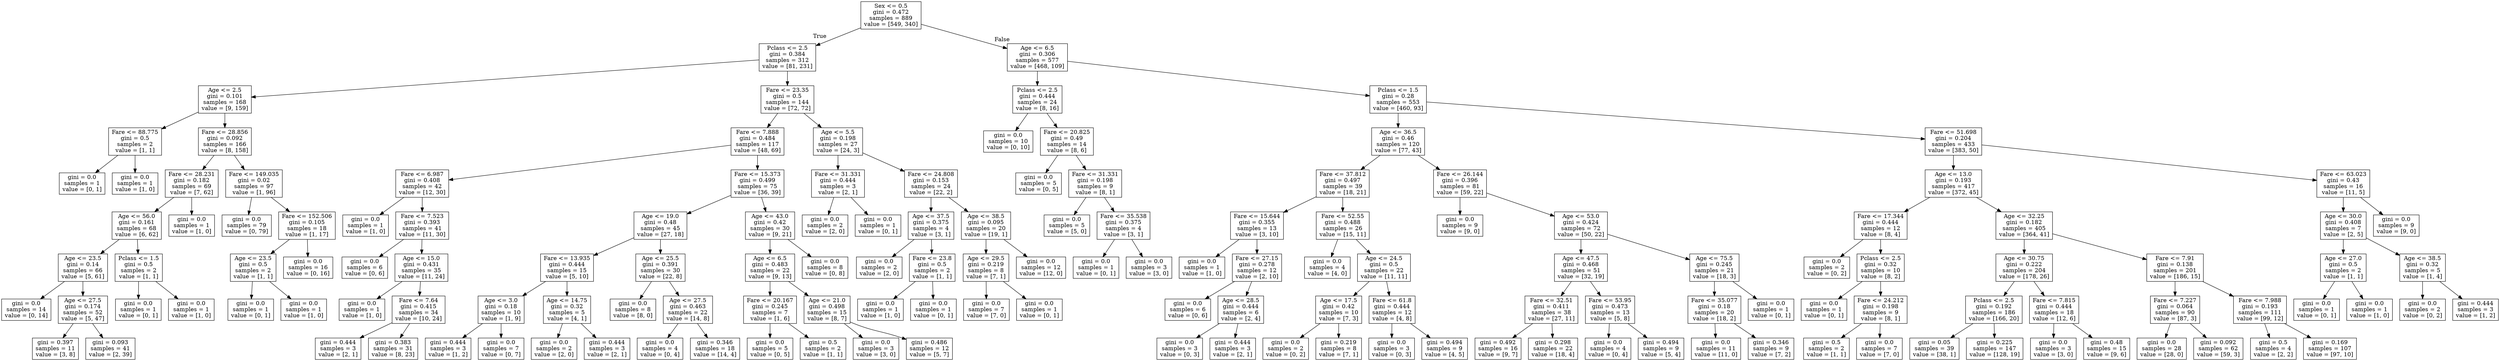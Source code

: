 digraph Tree {
node [shape=box] ;
0 [label="Sex <= 0.5\ngini = 0.472\nsamples = 889\nvalue = [549, 340]"] ;
1 [label="Pclass <= 2.5\ngini = 0.384\nsamples = 312\nvalue = [81, 231]"] ;
0 -> 1 [labeldistance=2.5, labelangle=45, headlabel="True"] ;
2 [label="Age <= 2.5\ngini = 0.101\nsamples = 168\nvalue = [9, 159]"] ;
1 -> 2 ;
3 [label="Fare <= 88.775\ngini = 0.5\nsamples = 2\nvalue = [1, 1]"] ;
2 -> 3 ;
4 [label="gini = 0.0\nsamples = 1\nvalue = [0, 1]"] ;
3 -> 4 ;
5 [label="gini = 0.0\nsamples = 1\nvalue = [1, 0]"] ;
3 -> 5 ;
6 [label="Fare <= 28.856\ngini = 0.092\nsamples = 166\nvalue = [8, 158]"] ;
2 -> 6 ;
7 [label="Fare <= 28.231\ngini = 0.182\nsamples = 69\nvalue = [7, 62]"] ;
6 -> 7 ;
8 [label="Age <= 56.0\ngini = 0.161\nsamples = 68\nvalue = [6, 62]"] ;
7 -> 8 ;
9 [label="Age <= 23.5\ngini = 0.14\nsamples = 66\nvalue = [5, 61]"] ;
8 -> 9 ;
10 [label="gini = 0.0\nsamples = 14\nvalue = [0, 14]"] ;
9 -> 10 ;
11 [label="Age <= 27.5\ngini = 0.174\nsamples = 52\nvalue = [5, 47]"] ;
9 -> 11 ;
12 [label="gini = 0.397\nsamples = 11\nvalue = [3, 8]"] ;
11 -> 12 ;
13 [label="gini = 0.093\nsamples = 41\nvalue = [2, 39]"] ;
11 -> 13 ;
14 [label="Pclass <= 1.5\ngini = 0.5\nsamples = 2\nvalue = [1, 1]"] ;
8 -> 14 ;
15 [label="gini = 0.0\nsamples = 1\nvalue = [0, 1]"] ;
14 -> 15 ;
16 [label="gini = 0.0\nsamples = 1\nvalue = [1, 0]"] ;
14 -> 16 ;
17 [label="gini = 0.0\nsamples = 1\nvalue = [1, 0]"] ;
7 -> 17 ;
18 [label="Fare <= 149.035\ngini = 0.02\nsamples = 97\nvalue = [1, 96]"] ;
6 -> 18 ;
19 [label="gini = 0.0\nsamples = 79\nvalue = [0, 79]"] ;
18 -> 19 ;
20 [label="Fare <= 152.506\ngini = 0.105\nsamples = 18\nvalue = [1, 17]"] ;
18 -> 20 ;
21 [label="Age <= 23.5\ngini = 0.5\nsamples = 2\nvalue = [1, 1]"] ;
20 -> 21 ;
22 [label="gini = 0.0\nsamples = 1\nvalue = [0, 1]"] ;
21 -> 22 ;
23 [label="gini = 0.0\nsamples = 1\nvalue = [1, 0]"] ;
21 -> 23 ;
24 [label="gini = 0.0\nsamples = 16\nvalue = [0, 16]"] ;
20 -> 24 ;
25 [label="Fare <= 23.35\ngini = 0.5\nsamples = 144\nvalue = [72, 72]"] ;
1 -> 25 ;
26 [label="Fare <= 7.888\ngini = 0.484\nsamples = 117\nvalue = [48, 69]"] ;
25 -> 26 ;
27 [label="Fare <= 6.987\ngini = 0.408\nsamples = 42\nvalue = [12, 30]"] ;
26 -> 27 ;
28 [label="gini = 0.0\nsamples = 1\nvalue = [1, 0]"] ;
27 -> 28 ;
29 [label="Fare <= 7.523\ngini = 0.393\nsamples = 41\nvalue = [11, 30]"] ;
27 -> 29 ;
30 [label="gini = 0.0\nsamples = 6\nvalue = [0, 6]"] ;
29 -> 30 ;
31 [label="Age <= 15.0\ngini = 0.431\nsamples = 35\nvalue = [11, 24]"] ;
29 -> 31 ;
32 [label="gini = 0.0\nsamples = 1\nvalue = [1, 0]"] ;
31 -> 32 ;
33 [label="Fare <= 7.64\ngini = 0.415\nsamples = 34\nvalue = [10, 24]"] ;
31 -> 33 ;
34 [label="gini = 0.444\nsamples = 3\nvalue = [2, 1]"] ;
33 -> 34 ;
35 [label="gini = 0.383\nsamples = 31\nvalue = [8, 23]"] ;
33 -> 35 ;
36 [label="Fare <= 15.373\ngini = 0.499\nsamples = 75\nvalue = [36, 39]"] ;
26 -> 36 ;
37 [label="Age <= 19.0\ngini = 0.48\nsamples = 45\nvalue = [27, 18]"] ;
36 -> 37 ;
38 [label="Fare <= 13.935\ngini = 0.444\nsamples = 15\nvalue = [5, 10]"] ;
37 -> 38 ;
39 [label="Age <= 3.0\ngini = 0.18\nsamples = 10\nvalue = [1, 9]"] ;
38 -> 39 ;
40 [label="gini = 0.444\nsamples = 3\nvalue = [1, 2]"] ;
39 -> 40 ;
41 [label="gini = 0.0\nsamples = 7\nvalue = [0, 7]"] ;
39 -> 41 ;
42 [label="Age <= 14.75\ngini = 0.32\nsamples = 5\nvalue = [4, 1]"] ;
38 -> 42 ;
43 [label="gini = 0.0\nsamples = 2\nvalue = [2, 0]"] ;
42 -> 43 ;
44 [label="gini = 0.444\nsamples = 3\nvalue = [2, 1]"] ;
42 -> 44 ;
45 [label="Age <= 25.5\ngini = 0.391\nsamples = 30\nvalue = [22, 8]"] ;
37 -> 45 ;
46 [label="gini = 0.0\nsamples = 8\nvalue = [8, 0]"] ;
45 -> 46 ;
47 [label="Age <= 27.5\ngini = 0.463\nsamples = 22\nvalue = [14, 8]"] ;
45 -> 47 ;
48 [label="gini = 0.0\nsamples = 4\nvalue = [0, 4]"] ;
47 -> 48 ;
49 [label="gini = 0.346\nsamples = 18\nvalue = [14, 4]"] ;
47 -> 49 ;
50 [label="Age <= 43.0\ngini = 0.42\nsamples = 30\nvalue = [9, 21]"] ;
36 -> 50 ;
51 [label="Age <= 6.5\ngini = 0.483\nsamples = 22\nvalue = [9, 13]"] ;
50 -> 51 ;
52 [label="Fare <= 20.167\ngini = 0.245\nsamples = 7\nvalue = [1, 6]"] ;
51 -> 52 ;
53 [label="gini = 0.0\nsamples = 5\nvalue = [0, 5]"] ;
52 -> 53 ;
54 [label="gini = 0.5\nsamples = 2\nvalue = [1, 1]"] ;
52 -> 54 ;
55 [label="Age <= 21.0\ngini = 0.498\nsamples = 15\nvalue = [8, 7]"] ;
51 -> 55 ;
56 [label="gini = 0.0\nsamples = 3\nvalue = [3, 0]"] ;
55 -> 56 ;
57 [label="gini = 0.486\nsamples = 12\nvalue = [5, 7]"] ;
55 -> 57 ;
58 [label="gini = 0.0\nsamples = 8\nvalue = [0, 8]"] ;
50 -> 58 ;
59 [label="Age <= 5.5\ngini = 0.198\nsamples = 27\nvalue = [24, 3]"] ;
25 -> 59 ;
60 [label="Fare <= 31.331\ngini = 0.444\nsamples = 3\nvalue = [2, 1]"] ;
59 -> 60 ;
61 [label="gini = 0.0\nsamples = 2\nvalue = [2, 0]"] ;
60 -> 61 ;
62 [label="gini = 0.0\nsamples = 1\nvalue = [0, 1]"] ;
60 -> 62 ;
63 [label="Fare <= 24.808\ngini = 0.153\nsamples = 24\nvalue = [22, 2]"] ;
59 -> 63 ;
64 [label="Age <= 37.5\ngini = 0.375\nsamples = 4\nvalue = [3, 1]"] ;
63 -> 64 ;
65 [label="gini = 0.0\nsamples = 2\nvalue = [2, 0]"] ;
64 -> 65 ;
66 [label="Fare <= 23.8\ngini = 0.5\nsamples = 2\nvalue = [1, 1]"] ;
64 -> 66 ;
67 [label="gini = 0.0\nsamples = 1\nvalue = [1, 0]"] ;
66 -> 67 ;
68 [label="gini = 0.0\nsamples = 1\nvalue = [0, 1]"] ;
66 -> 68 ;
69 [label="Age <= 38.5\ngini = 0.095\nsamples = 20\nvalue = [19, 1]"] ;
63 -> 69 ;
70 [label="Age <= 29.5\ngini = 0.219\nsamples = 8\nvalue = [7, 1]"] ;
69 -> 70 ;
71 [label="gini = 0.0\nsamples = 7\nvalue = [7, 0]"] ;
70 -> 71 ;
72 [label="gini = 0.0\nsamples = 1\nvalue = [0, 1]"] ;
70 -> 72 ;
73 [label="gini = 0.0\nsamples = 12\nvalue = [12, 0]"] ;
69 -> 73 ;
74 [label="Age <= 6.5\ngini = 0.306\nsamples = 577\nvalue = [468, 109]"] ;
0 -> 74 [labeldistance=2.5, labelangle=-45, headlabel="False"] ;
75 [label="Pclass <= 2.5\ngini = 0.444\nsamples = 24\nvalue = [8, 16]"] ;
74 -> 75 ;
76 [label="gini = 0.0\nsamples = 10\nvalue = [0, 10]"] ;
75 -> 76 ;
77 [label="Fare <= 20.825\ngini = 0.49\nsamples = 14\nvalue = [8, 6]"] ;
75 -> 77 ;
78 [label="gini = 0.0\nsamples = 5\nvalue = [0, 5]"] ;
77 -> 78 ;
79 [label="Fare <= 31.331\ngini = 0.198\nsamples = 9\nvalue = [8, 1]"] ;
77 -> 79 ;
80 [label="gini = 0.0\nsamples = 5\nvalue = [5, 0]"] ;
79 -> 80 ;
81 [label="Fare <= 35.538\ngini = 0.375\nsamples = 4\nvalue = [3, 1]"] ;
79 -> 81 ;
82 [label="gini = 0.0\nsamples = 1\nvalue = [0, 1]"] ;
81 -> 82 ;
83 [label="gini = 0.0\nsamples = 3\nvalue = [3, 0]"] ;
81 -> 83 ;
84 [label="Pclass <= 1.5\ngini = 0.28\nsamples = 553\nvalue = [460, 93]"] ;
74 -> 84 ;
85 [label="Age <= 36.5\ngini = 0.46\nsamples = 120\nvalue = [77, 43]"] ;
84 -> 85 ;
86 [label="Fare <= 37.812\ngini = 0.497\nsamples = 39\nvalue = [18, 21]"] ;
85 -> 86 ;
87 [label="Fare <= 15.644\ngini = 0.355\nsamples = 13\nvalue = [3, 10]"] ;
86 -> 87 ;
88 [label="gini = 0.0\nsamples = 1\nvalue = [1, 0]"] ;
87 -> 88 ;
89 [label="Fare <= 27.15\ngini = 0.278\nsamples = 12\nvalue = [2, 10]"] ;
87 -> 89 ;
90 [label="gini = 0.0\nsamples = 6\nvalue = [0, 6]"] ;
89 -> 90 ;
91 [label="Age <= 28.5\ngini = 0.444\nsamples = 6\nvalue = [2, 4]"] ;
89 -> 91 ;
92 [label="gini = 0.0\nsamples = 3\nvalue = [0, 3]"] ;
91 -> 92 ;
93 [label="gini = 0.444\nsamples = 3\nvalue = [2, 1]"] ;
91 -> 93 ;
94 [label="Fare <= 52.55\ngini = 0.488\nsamples = 26\nvalue = [15, 11]"] ;
86 -> 94 ;
95 [label="gini = 0.0\nsamples = 4\nvalue = [4, 0]"] ;
94 -> 95 ;
96 [label="Age <= 24.5\ngini = 0.5\nsamples = 22\nvalue = [11, 11]"] ;
94 -> 96 ;
97 [label="Age <= 17.5\ngini = 0.42\nsamples = 10\nvalue = [7, 3]"] ;
96 -> 97 ;
98 [label="gini = 0.0\nsamples = 2\nvalue = [0, 2]"] ;
97 -> 98 ;
99 [label="gini = 0.219\nsamples = 8\nvalue = [7, 1]"] ;
97 -> 99 ;
100 [label="Fare <= 61.8\ngini = 0.444\nsamples = 12\nvalue = [4, 8]"] ;
96 -> 100 ;
101 [label="gini = 0.0\nsamples = 3\nvalue = [0, 3]"] ;
100 -> 101 ;
102 [label="gini = 0.494\nsamples = 9\nvalue = [4, 5]"] ;
100 -> 102 ;
103 [label="Fare <= 26.144\ngini = 0.396\nsamples = 81\nvalue = [59, 22]"] ;
85 -> 103 ;
104 [label="gini = 0.0\nsamples = 9\nvalue = [9, 0]"] ;
103 -> 104 ;
105 [label="Age <= 53.0\ngini = 0.424\nsamples = 72\nvalue = [50, 22]"] ;
103 -> 105 ;
106 [label="Age <= 47.5\ngini = 0.468\nsamples = 51\nvalue = [32, 19]"] ;
105 -> 106 ;
107 [label="Fare <= 32.51\ngini = 0.411\nsamples = 38\nvalue = [27, 11]"] ;
106 -> 107 ;
108 [label="gini = 0.492\nsamples = 16\nvalue = [9, 7]"] ;
107 -> 108 ;
109 [label="gini = 0.298\nsamples = 22\nvalue = [18, 4]"] ;
107 -> 109 ;
110 [label="Fare <= 53.95\ngini = 0.473\nsamples = 13\nvalue = [5, 8]"] ;
106 -> 110 ;
111 [label="gini = 0.0\nsamples = 4\nvalue = [0, 4]"] ;
110 -> 111 ;
112 [label="gini = 0.494\nsamples = 9\nvalue = [5, 4]"] ;
110 -> 112 ;
113 [label="Age <= 75.5\ngini = 0.245\nsamples = 21\nvalue = [18, 3]"] ;
105 -> 113 ;
114 [label="Fare <= 35.077\ngini = 0.18\nsamples = 20\nvalue = [18, 2]"] ;
113 -> 114 ;
115 [label="gini = 0.0\nsamples = 11\nvalue = [11, 0]"] ;
114 -> 115 ;
116 [label="gini = 0.346\nsamples = 9\nvalue = [7, 2]"] ;
114 -> 116 ;
117 [label="gini = 0.0\nsamples = 1\nvalue = [0, 1]"] ;
113 -> 117 ;
118 [label="Fare <= 51.698\ngini = 0.204\nsamples = 433\nvalue = [383, 50]"] ;
84 -> 118 ;
119 [label="Age <= 13.0\ngini = 0.193\nsamples = 417\nvalue = [372, 45]"] ;
118 -> 119 ;
120 [label="Fare <= 17.344\ngini = 0.444\nsamples = 12\nvalue = [8, 4]"] ;
119 -> 120 ;
121 [label="gini = 0.0\nsamples = 2\nvalue = [0, 2]"] ;
120 -> 121 ;
122 [label="Pclass <= 2.5\ngini = 0.32\nsamples = 10\nvalue = [8, 2]"] ;
120 -> 122 ;
123 [label="gini = 0.0\nsamples = 1\nvalue = [0, 1]"] ;
122 -> 123 ;
124 [label="Fare <= 24.212\ngini = 0.198\nsamples = 9\nvalue = [8, 1]"] ;
122 -> 124 ;
125 [label="gini = 0.5\nsamples = 2\nvalue = [1, 1]"] ;
124 -> 125 ;
126 [label="gini = 0.0\nsamples = 7\nvalue = [7, 0]"] ;
124 -> 126 ;
127 [label="Age <= 32.25\ngini = 0.182\nsamples = 405\nvalue = [364, 41]"] ;
119 -> 127 ;
128 [label="Age <= 30.75\ngini = 0.222\nsamples = 204\nvalue = [178, 26]"] ;
127 -> 128 ;
129 [label="Pclass <= 2.5\ngini = 0.192\nsamples = 186\nvalue = [166, 20]"] ;
128 -> 129 ;
130 [label="gini = 0.05\nsamples = 39\nvalue = [38, 1]"] ;
129 -> 130 ;
131 [label="gini = 0.225\nsamples = 147\nvalue = [128, 19]"] ;
129 -> 131 ;
132 [label="Fare <= 7.815\ngini = 0.444\nsamples = 18\nvalue = [12, 6]"] ;
128 -> 132 ;
133 [label="gini = 0.0\nsamples = 3\nvalue = [3, 0]"] ;
132 -> 133 ;
134 [label="gini = 0.48\nsamples = 15\nvalue = [9, 6]"] ;
132 -> 134 ;
135 [label="Fare <= 7.91\ngini = 0.138\nsamples = 201\nvalue = [186, 15]"] ;
127 -> 135 ;
136 [label="Fare <= 7.227\ngini = 0.064\nsamples = 90\nvalue = [87, 3]"] ;
135 -> 136 ;
137 [label="gini = 0.0\nsamples = 28\nvalue = [28, 0]"] ;
136 -> 137 ;
138 [label="gini = 0.092\nsamples = 62\nvalue = [59, 3]"] ;
136 -> 138 ;
139 [label="Fare <= 7.988\ngini = 0.193\nsamples = 111\nvalue = [99, 12]"] ;
135 -> 139 ;
140 [label="gini = 0.5\nsamples = 4\nvalue = [2, 2]"] ;
139 -> 140 ;
141 [label="gini = 0.169\nsamples = 107\nvalue = [97, 10]"] ;
139 -> 141 ;
142 [label="Fare <= 63.023\ngini = 0.43\nsamples = 16\nvalue = [11, 5]"] ;
118 -> 142 ;
143 [label="Age <= 30.0\ngini = 0.408\nsamples = 7\nvalue = [2, 5]"] ;
142 -> 143 ;
144 [label="Age <= 27.0\ngini = 0.5\nsamples = 2\nvalue = [1, 1]"] ;
143 -> 144 ;
145 [label="gini = 0.0\nsamples = 1\nvalue = [0, 1]"] ;
144 -> 145 ;
146 [label="gini = 0.0\nsamples = 1\nvalue = [1, 0]"] ;
144 -> 146 ;
147 [label="Age <= 38.5\ngini = 0.32\nsamples = 5\nvalue = [1, 4]"] ;
143 -> 147 ;
148 [label="gini = 0.0\nsamples = 2\nvalue = [0, 2]"] ;
147 -> 148 ;
149 [label="gini = 0.444\nsamples = 3\nvalue = [1, 2]"] ;
147 -> 149 ;
150 [label="gini = 0.0\nsamples = 9\nvalue = [9, 0]"] ;
142 -> 150 ;
}